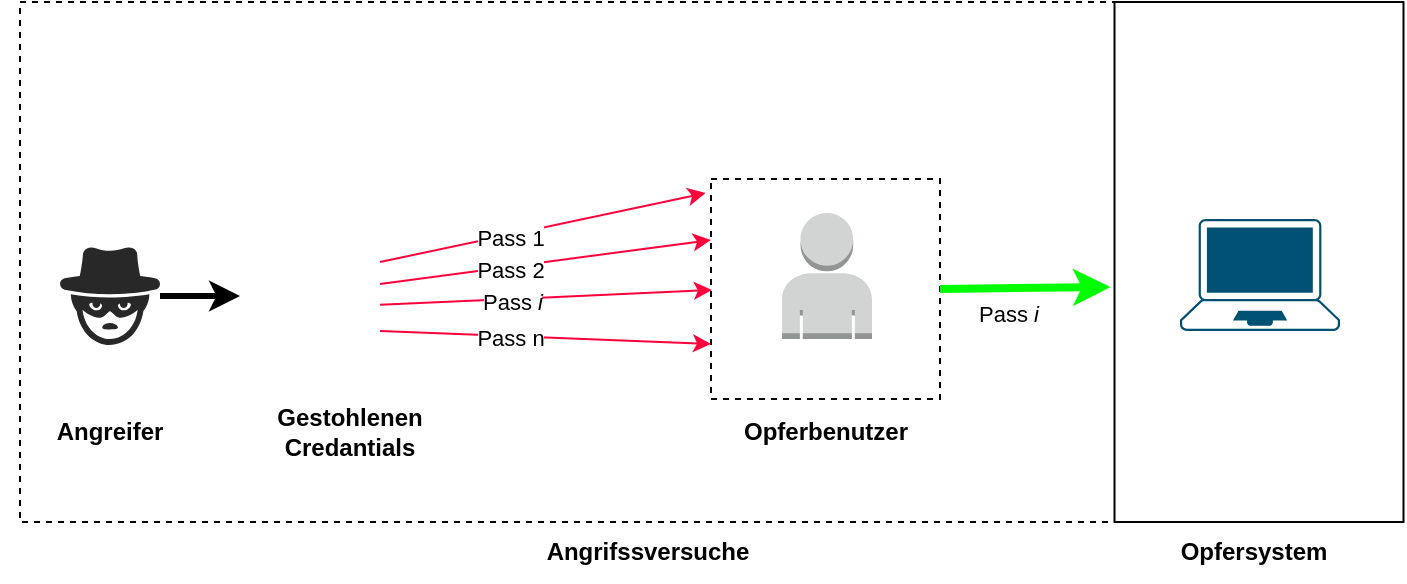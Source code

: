 <mxfile version="21.1.1" type="device">
  <diagram name="Seite-1" id="6cOd8NlGU9UpM0yF_K8s">
    <mxGraphModel dx="1434" dy="782" grid="1" gridSize="10" guides="1" tooltips="1" connect="1" arrows="1" fold="1" page="1" pageScale="1" pageWidth="827" pageHeight="1169" math="0" shadow="0">
      <root>
        <mxCell id="0" />
        <mxCell id="1" parent="0" />
        <mxCell id="mc8r1r3HkGDDkD01JQiq-1" value="" style="rounded=0;whiteSpace=wrap;html=1;labelBackgroundColor=none;dashed=1;fillColor=none;" vertex="1" parent="1">
          <mxGeometry x="10" width="550" height="260" as="geometry" />
        </mxCell>
        <mxCell id="mc8r1r3HkGDDkD01JQiq-2" value="" style="rounded=0;whiteSpace=wrap;html=1;labelBackgroundColor=none;" vertex="1" parent="1">
          <mxGeometry x="557.25" width="144.5" height="260" as="geometry" />
        </mxCell>
        <mxCell id="mc8r1r3HkGDDkD01JQiq-3" value="Opfersystem" style="text;html=1;strokeColor=none;fillColor=none;align=center;verticalAlign=middle;whiteSpace=wrap;rounded=0;fontStyle=1" vertex="1" parent="1">
          <mxGeometry x="572.25" y="260" width="110" height="30" as="geometry" />
        </mxCell>
        <mxCell id="mc8r1r3HkGDDkD01JQiq-59" style="edgeStyle=orthogonalEdgeStyle;rounded=0;orthogonalLoop=1;jettySize=auto;html=1;strokeWidth=3;" edge="1" parent="1" source="mc8r1r3HkGDDkD01JQiq-4" target="mc8r1r3HkGDDkD01JQiq-53">
          <mxGeometry relative="1" as="geometry" />
        </mxCell>
        <mxCell id="mc8r1r3HkGDDkD01JQiq-4" value="" style="verticalLabelPosition=bottom;sketch=0;html=1;fillColor=#282828;strokeColor=none;verticalAlign=top;pointerEvents=1;align=center;shape=mxgraph.cisco_safe.security_icons.icon36;" vertex="1" parent="1">
          <mxGeometry x="30" y="122.5" width="50" height="49" as="geometry" />
        </mxCell>
        <mxCell id="mc8r1r3HkGDDkD01JQiq-5" value="Angreifer" style="text;html=1;strokeColor=none;fillColor=none;align=center;verticalAlign=middle;whiteSpace=wrap;rounded=0;fontStyle=1" vertex="1" parent="1">
          <mxGeometry y="199.5" width="110" height="30" as="geometry" />
        </mxCell>
        <mxCell id="mc8r1r3HkGDDkD01JQiq-6" value="" style="rounded=0;whiteSpace=wrap;html=1;labelBackgroundColor=none;dashed=1;" vertex="1" parent="1">
          <mxGeometry x="355.5" y="88.5" width="114.5" height="110" as="geometry" />
        </mxCell>
        <mxCell id="mc8r1r3HkGDDkD01JQiq-7" value="Opferbenutzer" style="text;html=1;strokeColor=none;fillColor=none;align=center;verticalAlign=middle;whiteSpace=wrap;rounded=0;fontStyle=1" vertex="1" parent="1">
          <mxGeometry x="371" y="199" width="83.5" height="31" as="geometry" />
        </mxCell>
        <mxCell id="mc8r1r3HkGDDkD01JQiq-8" value="" style="points=[[0.13,0.02,0],[0.5,0,0],[0.87,0.02,0],[0.885,0.4,0],[0.985,0.985,0],[0.5,1,0],[0.015,0.985,0],[0.115,0.4,0]];verticalLabelPosition=bottom;sketch=0;html=1;verticalAlign=top;aspect=fixed;align=center;pointerEvents=1;shape=mxgraph.cisco19.laptop;fillColor=#005073;strokeColor=none;" vertex="1" parent="1">
          <mxGeometry x="590" y="108.5" width="80" height="56" as="geometry" />
        </mxCell>
        <mxCell id="mc8r1r3HkGDDkD01JQiq-9" value="" style="endArrow=classic;html=1;rounded=0;strokeColor=#FF003C;entryX=-0.023;entryY=0.064;entryDx=0;entryDy=0;entryPerimeter=0;" edge="1" parent="1" target="mc8r1r3HkGDDkD01JQiq-6">
          <mxGeometry width="50" height="50" relative="1" as="geometry">
            <mxPoint x="190" y="130" as="sourcePoint" />
            <mxPoint x="344.5" y="31.5" as="targetPoint" />
          </mxGeometry>
        </mxCell>
        <mxCell id="mc8r1r3HkGDDkD01JQiq-10" value="Pass 1" style="edgeLabel;html=1;align=center;verticalAlign=middle;resizable=0;points=[];" vertex="1" connectable="0" parent="mc8r1r3HkGDDkD01JQiq-9">
          <mxGeometry x="-0.213" y="-1" relative="1" as="geometry">
            <mxPoint as="offset" />
          </mxGeometry>
        </mxCell>
        <mxCell id="mc8r1r3HkGDDkD01JQiq-13" value="" style="endArrow=classic;html=1;rounded=0;strokeColor=#FF003C;entryX=0.004;entryY=0.45;entryDx=0;entryDy=0;entryPerimeter=0;" edge="1" parent="1">
          <mxGeometry width="50" height="50" relative="1" as="geometry">
            <mxPoint x="190" y="151.433" as="sourcePoint" />
            <mxPoint x="355.958" y="144" as="targetPoint" />
          </mxGeometry>
        </mxCell>
        <mxCell id="mc8r1r3HkGDDkD01JQiq-14" value="Pass &lt;i&gt;i&lt;/i&gt;" style="edgeLabel;html=1;align=center;verticalAlign=middle;resizable=0;points=[];" vertex="1" connectable="0" parent="mc8r1r3HkGDDkD01JQiq-13">
          <mxGeometry x="-0.213" y="-1" relative="1" as="geometry">
            <mxPoint as="offset" />
          </mxGeometry>
        </mxCell>
        <mxCell id="mc8r1r3HkGDDkD01JQiq-15" value="" style="endArrow=classic;html=1;rounded=0;strokeColor=#FF003C;exitX=1;exitY=0.75;exitDx=0;exitDy=0;entryX=0;entryY=0.75;entryDx=0;entryDy=0;" edge="1" parent="1" source="mc8r1r3HkGDDkD01JQiq-53" target="mc8r1r3HkGDDkD01JQiq-6">
          <mxGeometry width="50" height="50" relative="1" as="geometry">
            <mxPoint x="154.5" y="206.5" as="sourcePoint" />
            <mxPoint x="350" y="169.5" as="targetPoint" />
            <Array as="points" />
          </mxGeometry>
        </mxCell>
        <mxCell id="mc8r1r3HkGDDkD01JQiq-16" value="Pass n" style="edgeLabel;html=1;align=center;verticalAlign=middle;resizable=0;points=[];" vertex="1" connectable="0" parent="mc8r1r3HkGDDkD01JQiq-15">
          <mxGeometry x="-0.213" y="-1" relative="1" as="geometry">
            <mxPoint as="offset" />
          </mxGeometry>
        </mxCell>
        <mxCell id="mc8r1r3HkGDDkD01JQiq-17" value="" style="outlineConnect=0;dashed=0;verticalLabelPosition=bottom;verticalAlign=top;align=center;html=1;shape=mxgraph.aws3.user;fillColor=#D2D3D3;gradientColor=none;strokeColor=#00FF00;" vertex="1" parent="1">
          <mxGeometry x="391" y="105.5" width="45" height="63" as="geometry" />
        </mxCell>
        <mxCell id="mc8r1r3HkGDDkD01JQiq-18" value="" style="endArrow=classic;html=1;rounded=0;strokeColor=#00FF00;exitX=1;exitY=0.5;exitDx=0;exitDy=0;entryX=-0.014;entryY=0.548;entryDx=0;entryDy=0;entryPerimeter=0;strokeWidth=4;" edge="1" parent="1" source="mc8r1r3HkGDDkD01JQiq-6" target="mc8r1r3HkGDDkD01JQiq-2">
          <mxGeometry width="50" height="50" relative="1" as="geometry">
            <mxPoint x="330" y="166" as="sourcePoint" />
            <mxPoint x="410" y="175.5" as="targetPoint" />
          </mxGeometry>
        </mxCell>
        <mxCell id="mc8r1r3HkGDDkD01JQiq-19" value="Pass &lt;i&gt;i&lt;/i&gt;" style="edgeLabel;html=1;align=center;verticalAlign=middle;resizable=0;points=[];" vertex="1" connectable="0" parent="mc8r1r3HkGDDkD01JQiq-18">
          <mxGeometry x="-0.213" y="-1" relative="1" as="geometry">
            <mxPoint y="12" as="offset" />
          </mxGeometry>
        </mxCell>
        <mxCell id="mc8r1r3HkGDDkD01JQiq-20" value="Angrifssversuche" style="text;html=1;strokeColor=none;fillColor=none;align=center;verticalAlign=middle;whiteSpace=wrap;rounded=0;fontStyle=1" vertex="1" parent="1">
          <mxGeometry x="269" y="260" width="110" height="30" as="geometry" />
        </mxCell>
        <mxCell id="mc8r1r3HkGDDkD01JQiq-38" value="Gestohlenen Credantials" style="text;html=1;strokeColor=none;fillColor=none;align=center;verticalAlign=middle;whiteSpace=wrap;rounded=0;fontStyle=1" vertex="1" parent="1">
          <mxGeometry x="120" y="199.5" width="110" height="30" as="geometry" />
        </mxCell>
        <mxCell id="mc8r1r3HkGDDkD01JQiq-54" value="" style="endArrow=classic;html=1;rounded=0;strokeColor=#FF003C;exitX=1;exitY=0.371;exitDx=0;exitDy=0;exitPerimeter=0;entryX=0;entryY=0.25;entryDx=0;entryDy=0;" edge="1" parent="1">
          <mxGeometry width="50" height="50" relative="1" as="geometry">
            <mxPoint x="190" y="140.97" as="sourcePoint" />
            <mxPoint x="355.5" y="119" as="targetPoint" />
          </mxGeometry>
        </mxCell>
        <mxCell id="mc8r1r3HkGDDkD01JQiq-55" value="Pass 2" style="edgeLabel;html=1;align=center;verticalAlign=middle;resizable=0;points=[];" vertex="1" connectable="0" parent="mc8r1r3HkGDDkD01JQiq-54">
          <mxGeometry x="-0.213" y="-1" relative="1" as="geometry">
            <mxPoint as="offset" />
          </mxGeometry>
        </mxCell>
        <mxCell id="mc8r1r3HkGDDkD01JQiq-53" value="" style="shape=image;html=1;verticalAlign=top;verticalLabelPosition=bottom;labelBackgroundColor=#ffffff;imageAspect=0;aspect=fixed;image=https://cdn3.iconfinder.com/data/icons/quartz/Book.png" vertex="1" parent="1">
          <mxGeometry x="120" y="112" width="70" height="70" as="geometry" />
        </mxCell>
      </root>
    </mxGraphModel>
  </diagram>
</mxfile>
